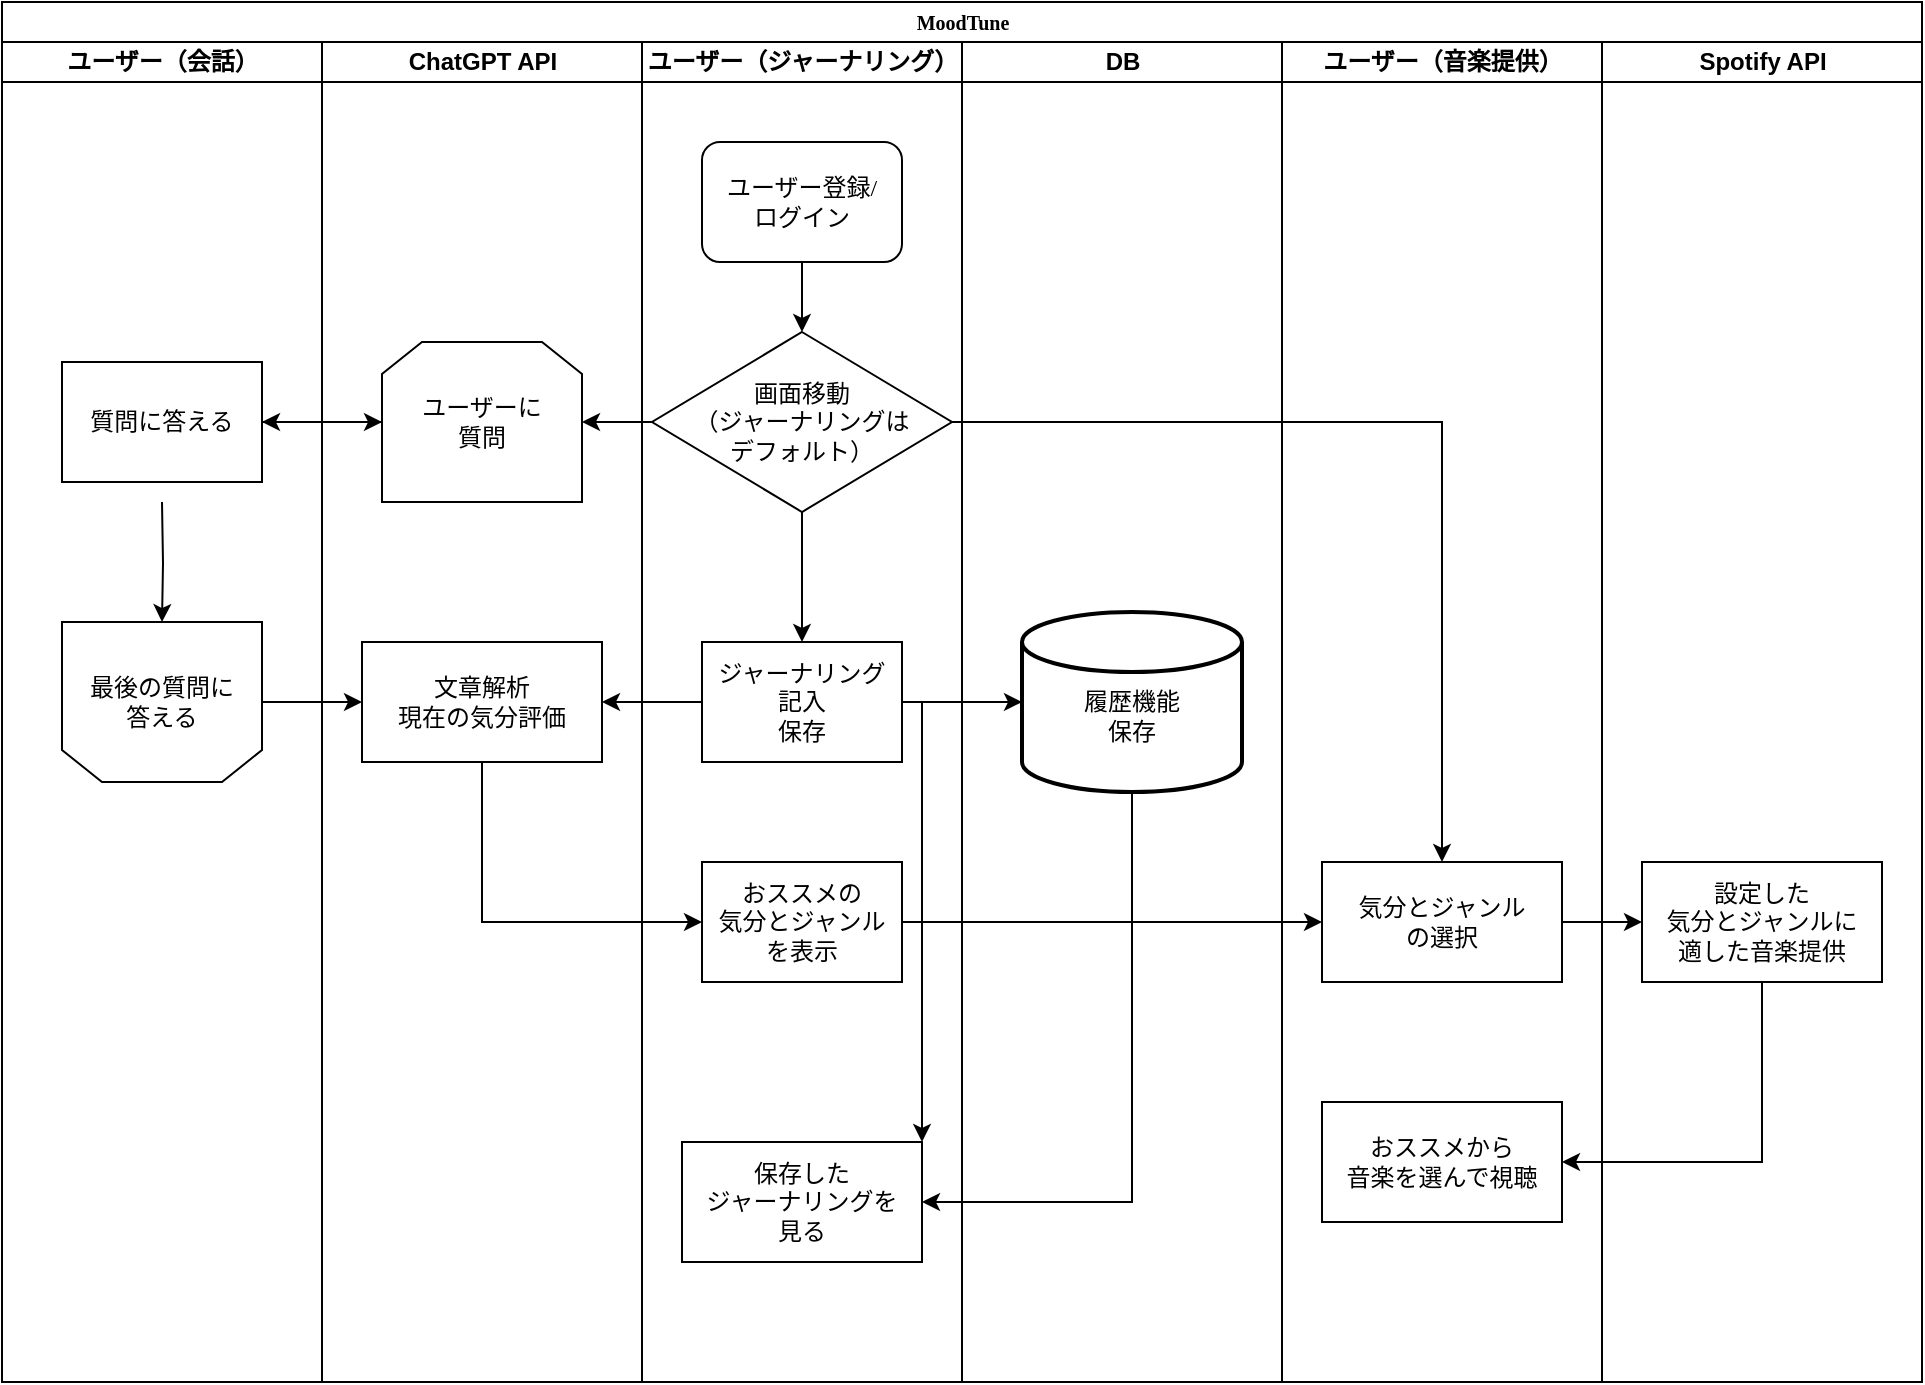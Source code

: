 <mxfile version="24.2.7" type="github">
  <diagram name="Page-1" id="74e2e168-ea6b-b213-b513-2b3c1d86103e">
    <mxGraphModel dx="1434" dy="780" grid="1" gridSize="10" guides="1" tooltips="1" connect="1" arrows="1" fold="1" page="1" pageScale="1" pageWidth="1100" pageHeight="850" background="none" math="0" shadow="0">
      <root>
        <mxCell id="0" />
        <mxCell id="1" parent="0" />
        <mxCell id="77e6c97f196da883-1" value="&lt;font style=&quot;font-size: 10px;&quot;&gt;MoodTune&lt;/font&gt;" style="swimlane;html=1;childLayout=stackLayout;startSize=20;rounded=0;shadow=0;labelBackgroundColor=none;strokeWidth=1;fontFamily=Verdana;fontSize=8;align=center;" parent="1" vertex="1">
          <mxGeometry x="70" y="40" width="960" height="690" as="geometry" />
        </mxCell>
        <mxCell id="77e6c97f196da883-2" value="ユーザー（会話）" style="swimlane;html=1;startSize=20;" parent="77e6c97f196da883-1" vertex="1">
          <mxGeometry y="20" width="160" height="670" as="geometry" />
        </mxCell>
        <mxCell id="cdU9Sef9xlhLWkmTLOWl-19" value="最後の質問に&lt;div&gt;答える&lt;/div&gt;" style="shape=loopLimit;whiteSpace=wrap;html=1;flipH=1;flipV=1;" parent="77e6c97f196da883-2" vertex="1">
          <mxGeometry x="30" y="290" width="100" height="80" as="geometry" />
        </mxCell>
        <mxCell id="cdU9Sef9xlhLWkmTLOWl-18" style="edgeStyle=orthogonalEdgeStyle;rounded=0;orthogonalLoop=1;jettySize=auto;html=1;exitX=0.5;exitY=1;exitDx=0;exitDy=0;" parent="77e6c97f196da883-2" target="cdU9Sef9xlhLWkmTLOWl-19" edge="1">
          <mxGeometry relative="1" as="geometry">
            <mxPoint x="80" y="290" as="targetPoint" />
            <mxPoint x="80" y="230" as="sourcePoint" />
          </mxGeometry>
        </mxCell>
        <mxCell id="cdU9Sef9xlhLWkmTLOWl-33" value="質問に答える" style="rounded=0;whiteSpace=wrap;html=1;" parent="77e6c97f196da883-2" vertex="1">
          <mxGeometry x="30" y="160" width="100" height="60" as="geometry" />
        </mxCell>
        <mxCell id="77e6c97f196da883-3" value="ChatGPT API" style="swimlane;html=1;startSize=20;" parent="77e6c97f196da883-1" vertex="1">
          <mxGeometry x="160" y="20" width="160" height="670" as="geometry" />
        </mxCell>
        <mxCell id="cdU9Sef9xlhLWkmTLOWl-11" value="ユーザーに&lt;div&gt;質問&lt;/div&gt;" style="shape=loopLimit;whiteSpace=wrap;html=1;" parent="77e6c97f196da883-3" vertex="1">
          <mxGeometry x="30" y="150" width="100" height="80" as="geometry" />
        </mxCell>
        <mxCell id="cdU9Sef9xlhLWkmTLOWl-16" value="" style="endArrow=classic;html=1;rounded=0;entryX=0;entryY=0.5;entryDx=0;entryDy=0;" parent="77e6c97f196da883-3" target="cdU9Sef9xlhLWkmTLOWl-11" edge="1">
          <mxGeometry width="50" height="50" relative="1" as="geometry">
            <mxPoint x="-30" y="190" as="sourcePoint" />
            <mxPoint x="20" y="140" as="targetPoint" />
          </mxGeometry>
        </mxCell>
        <mxCell id="cdU9Sef9xlhLWkmTLOWl-23" value="文章解析&lt;div&gt;現在の気分評価&lt;/div&gt;" style="rounded=0;whiteSpace=wrap;html=1;" parent="77e6c97f196da883-3" vertex="1">
          <mxGeometry x="20" y="300" width="120" height="60" as="geometry" />
        </mxCell>
        <mxCell id="77e6c97f196da883-4" value="ユーザー（ジャーナリング）" style="swimlane;html=1;startSize=20;" parent="77e6c97f196da883-1" vertex="1">
          <mxGeometry x="320" y="20" width="160" height="670" as="geometry" />
        </mxCell>
        <mxCell id="LaZB-A_bQYklIuyLhnLg-16" style="edgeStyle=orthogonalEdgeStyle;rounded=0;orthogonalLoop=1;jettySize=auto;html=1;exitX=0.5;exitY=1;exitDx=0;exitDy=0;entryX=0.5;entryY=0;entryDx=0;entryDy=0;" parent="77e6c97f196da883-4" source="77e6c97f196da883-13" target="LaZB-A_bQYklIuyLhnLg-5" edge="1">
          <mxGeometry relative="1" as="geometry" />
        </mxCell>
        <mxCell id="77e6c97f196da883-13" value="&lt;div&gt;&lt;font style=&quot;font-size: 12px;&quot;&gt;画面移動&lt;/font&gt;&lt;/div&gt;&lt;div&gt;&lt;font style=&quot;font-size: 12px;&quot;&gt;（&lt;/font&gt;&lt;span style=&quot;font-size: 12px; background-color: initial;&quot;&gt;ジャーナリングは&lt;/span&gt;&lt;/div&gt;&lt;div&gt;&lt;span style=&quot;font-size: 12px; background-color: initial;&quot;&gt;デフォルト）&lt;/span&gt;&lt;/div&gt;" style="rhombus;whiteSpace=wrap;html=1;rounded=0;shadow=0;labelBackgroundColor=none;strokeWidth=1;fontFamily=Verdana;fontSize=8;align=center;" parent="77e6c97f196da883-4" vertex="1">
          <mxGeometry x="5" y="145" width="150" height="90" as="geometry" />
        </mxCell>
        <mxCell id="LaZB-A_bQYklIuyLhnLg-15" style="edgeStyle=orthogonalEdgeStyle;rounded=0;orthogonalLoop=1;jettySize=auto;html=1;exitX=0.5;exitY=1;exitDx=0;exitDy=0;entryX=0.5;entryY=0;entryDx=0;entryDy=0;" parent="77e6c97f196da883-4" source="77e6c97f196da883-11" target="77e6c97f196da883-13" edge="1">
          <mxGeometry relative="1" as="geometry" />
        </mxCell>
        <mxCell id="77e6c97f196da883-11" value="&lt;div&gt;&lt;span style=&quot;font-size: 12px;&quot;&gt;ユーザー登録/&lt;/span&gt;&lt;/div&gt;&lt;span style=&quot;font-size: 12px;&quot;&gt;ログイン&lt;/span&gt;" style="rounded=1;whiteSpace=wrap;html=1;shadow=0;labelBackgroundColor=none;strokeWidth=1;fontFamily=Verdana;fontSize=8;align=center;" parent="77e6c97f196da883-4" vertex="1">
          <mxGeometry x="30" y="50" width="100" height="60" as="geometry" />
        </mxCell>
        <mxCell id="LaZB-A_bQYklIuyLhnLg-5" value="ジャーナリング&lt;div&gt;記入&lt;/div&gt;&lt;div&gt;保存&lt;/div&gt;" style="rounded=0;whiteSpace=wrap;html=1;" parent="77e6c97f196da883-4" vertex="1">
          <mxGeometry x="30" y="300" width="100" height="60" as="geometry" />
        </mxCell>
        <mxCell id="cdU9Sef9xlhLWkmTLOWl-8" value="おススメの&lt;div&gt;気分とジャンル&lt;/div&gt;&lt;div&gt;を表示&lt;/div&gt;" style="rounded=0;whiteSpace=wrap;html=1;" parent="77e6c97f196da883-4" vertex="1">
          <mxGeometry x="30" y="410" width="100" height="60" as="geometry" />
        </mxCell>
        <mxCell id="cdU9Sef9xlhLWkmTLOWl-31" value="保存した&lt;div&gt;ジャーナリングを&lt;/div&gt;&lt;div&gt;見る&lt;/div&gt;" style="rounded=0;whiteSpace=wrap;html=1;" parent="77e6c97f196da883-4" vertex="1">
          <mxGeometry x="20" y="550" width="120" height="60" as="geometry" />
        </mxCell>
        <mxCell id="cdU9Sef9xlhLWkmTLOWl-32" value="" style="endArrow=classic;html=1;rounded=0;entryX=1;entryY=0;entryDx=0;entryDy=0;" parent="77e6c97f196da883-4" target="cdU9Sef9xlhLWkmTLOWl-31" edge="1">
          <mxGeometry width="50" height="50" relative="1" as="geometry">
            <mxPoint x="130" y="330" as="sourcePoint" />
            <mxPoint x="190" y="320" as="targetPoint" />
            <Array as="points">
              <mxPoint x="140" y="330" />
              <mxPoint x="140" y="380" />
            </Array>
          </mxGeometry>
        </mxCell>
        <mxCell id="77e6c97f196da883-5" value="DB" style="swimlane;html=1;startSize=20;" parent="77e6c97f196da883-1" vertex="1">
          <mxGeometry x="480" y="20" width="160" height="670" as="geometry" />
        </mxCell>
        <mxCell id="cdU9Sef9xlhLWkmTLOWl-30" style="edgeStyle=orthogonalEdgeStyle;rounded=0;orthogonalLoop=1;jettySize=auto;html=1;exitX=0.5;exitY=1;exitDx=0;exitDy=0;exitPerimeter=0;" parent="77e6c97f196da883-5" source="LaZB-A_bQYklIuyLhnLg-8" edge="1">
          <mxGeometry relative="1" as="geometry">
            <mxPoint x="-20" y="580" as="targetPoint" />
            <Array as="points">
              <mxPoint x="85" y="580" />
            </Array>
          </mxGeometry>
        </mxCell>
        <mxCell id="LaZB-A_bQYklIuyLhnLg-8" value="&lt;div&gt;&lt;br&gt;&lt;/div&gt;履歴機能&lt;div&gt;保存&lt;/div&gt;" style="strokeWidth=2;html=1;shape=mxgraph.flowchart.database;whiteSpace=wrap;" parent="77e6c97f196da883-5" vertex="1">
          <mxGeometry x="30" y="285" width="110" height="90" as="geometry" />
        </mxCell>
        <mxCell id="77e6c97f196da883-6" value="ユーザー（音楽提供）" style="swimlane;html=1;startSize=20;" parent="77e6c97f196da883-1" vertex="1">
          <mxGeometry x="640" y="20" width="160" height="670" as="geometry" />
        </mxCell>
        <mxCell id="LaZB-A_bQYklIuyLhnLg-4" value="&lt;div&gt;&lt;span style=&quot;background-color: initial;&quot;&gt;気分とジャンル&lt;/span&gt;&lt;br&gt;&lt;/div&gt;&lt;div&gt;の選択&lt;/div&gt;" style="rounded=0;whiteSpace=wrap;html=1;" parent="77e6c97f196da883-6" vertex="1">
          <mxGeometry x="20" y="410" width="120" height="60" as="geometry" />
        </mxCell>
        <mxCell id="cdU9Sef9xlhLWkmTLOWl-28" value="おススメから&lt;div&gt;音楽を選んで視聴&lt;/div&gt;" style="rounded=0;whiteSpace=wrap;html=1;" parent="77e6c97f196da883-6" vertex="1">
          <mxGeometry x="20" y="530" width="120" height="60" as="geometry" />
        </mxCell>
        <mxCell id="77e6c97f196da883-7" value="Spotify API" style="swimlane;html=1;startSize=20;" parent="77e6c97f196da883-1" vertex="1">
          <mxGeometry x="800" y="20" width="160" height="670" as="geometry" />
        </mxCell>
        <mxCell id="cdU9Sef9xlhLWkmTLOWl-24" value="設定した&lt;div&gt;気分とジャンルに&lt;div&gt;適した音楽提供&lt;/div&gt;&lt;/div&gt;" style="rounded=0;whiteSpace=wrap;html=1;" parent="77e6c97f196da883-7" vertex="1">
          <mxGeometry x="20" y="410" width="120" height="60" as="geometry" />
        </mxCell>
        <mxCell id="LaZB-A_bQYklIuyLhnLg-10" style="edgeStyle=orthogonalEdgeStyle;rounded=0;orthogonalLoop=1;jettySize=auto;html=1;exitX=0;exitY=0.5;exitDx=0;exitDy=0;entryX=1;entryY=0.5;entryDx=0;entryDy=0;" parent="77e6c97f196da883-1" source="77e6c97f196da883-13" target="cdU9Sef9xlhLWkmTLOWl-11" edge="1">
          <mxGeometry relative="1" as="geometry">
            <mxPoint x="300" y="210" as="targetPoint" />
          </mxGeometry>
        </mxCell>
        <mxCell id="LaZB-A_bQYklIuyLhnLg-11" style="edgeStyle=orthogonalEdgeStyle;rounded=0;orthogonalLoop=1;jettySize=auto;html=1;exitX=1;exitY=0.5;exitDx=0;exitDy=0;" parent="77e6c97f196da883-1" source="77e6c97f196da883-13" target="LaZB-A_bQYklIuyLhnLg-4" edge="1">
          <mxGeometry relative="1" as="geometry" />
        </mxCell>
        <mxCell id="LaZB-A_bQYklIuyLhnLg-17" style="edgeStyle=orthogonalEdgeStyle;rounded=0;orthogonalLoop=1;jettySize=auto;html=1;exitX=1;exitY=0.5;exitDx=0;exitDy=0;entryX=0;entryY=0.5;entryDx=0;entryDy=0;entryPerimeter=0;" parent="77e6c97f196da883-1" source="LaZB-A_bQYklIuyLhnLg-5" target="LaZB-A_bQYklIuyLhnLg-8" edge="1">
          <mxGeometry relative="1" as="geometry" />
        </mxCell>
        <mxCell id="cdU9Sef9xlhLWkmTLOWl-3" value="" style="edgeStyle=orthogonalEdgeStyle;rounded=0;orthogonalLoop=1;jettySize=auto;html=1;" parent="77e6c97f196da883-1" source="LaZB-A_bQYklIuyLhnLg-5" edge="1">
          <mxGeometry relative="1" as="geometry">
            <mxPoint x="300" y="350" as="targetPoint" />
          </mxGeometry>
        </mxCell>
        <mxCell id="cdU9Sef9xlhLWkmTLOWl-9" value="" style="endArrow=classic;html=1;rounded=0;exitX=1;exitY=0.5;exitDx=0;exitDy=0;entryX=0;entryY=0.5;entryDx=0;entryDy=0;" parent="77e6c97f196da883-1" source="cdU9Sef9xlhLWkmTLOWl-8" target="LaZB-A_bQYklIuyLhnLg-4" edge="1">
          <mxGeometry width="50" height="50" relative="1" as="geometry">
            <mxPoint x="450" y="390" as="sourcePoint" />
            <mxPoint x="500" y="340" as="targetPoint" />
          </mxGeometry>
        </mxCell>
        <mxCell id="cdU9Sef9xlhLWkmTLOWl-14" value="" style="edgeStyle=orthogonalEdgeStyle;rounded=0;orthogonalLoop=1;jettySize=auto;html=1;" parent="77e6c97f196da883-1" source="cdU9Sef9xlhLWkmTLOWl-11" edge="1">
          <mxGeometry relative="1" as="geometry">
            <mxPoint x="130" y="210" as="targetPoint" />
          </mxGeometry>
        </mxCell>
        <mxCell id="cdU9Sef9xlhLWkmTLOWl-20" value="" style="endArrow=classic;html=1;rounded=0;exitX=1;exitY=0.5;exitDx=0;exitDy=0;entryX=0;entryY=0.5;entryDx=0;entryDy=0;" parent="77e6c97f196da883-1" source="cdU9Sef9xlhLWkmTLOWl-19" edge="1">
          <mxGeometry width="50" height="50" relative="1" as="geometry">
            <mxPoint x="460" y="390" as="sourcePoint" />
            <mxPoint x="180" y="350" as="targetPoint" />
            <Array as="points" />
          </mxGeometry>
        </mxCell>
        <mxCell id="cdU9Sef9xlhLWkmTLOWl-27" style="edgeStyle=orthogonalEdgeStyle;rounded=0;orthogonalLoop=1;jettySize=auto;html=1;exitX=0.5;exitY=1;exitDx=0;exitDy=0;entryX=1;entryY=0.5;entryDx=0;entryDy=0;" parent="77e6c97f196da883-1" source="cdU9Sef9xlhLWkmTLOWl-24" target="cdU9Sef9xlhLWkmTLOWl-28" edge="1">
          <mxGeometry relative="1" as="geometry">
            <mxPoint x="720" y="540" as="targetPoint" />
          </mxGeometry>
        </mxCell>
        <mxCell id="cdU9Sef9xlhLWkmTLOWl-26" style="edgeStyle=orthogonalEdgeStyle;rounded=0;orthogonalLoop=1;jettySize=auto;html=1;exitX=1;exitY=0.5;exitDx=0;exitDy=0;entryX=0;entryY=0.5;entryDx=0;entryDy=0;" parent="77e6c97f196da883-1" source="LaZB-A_bQYklIuyLhnLg-4" target="cdU9Sef9xlhLWkmTLOWl-24" edge="1">
          <mxGeometry relative="1" as="geometry" />
        </mxCell>
        <mxCell id="cdU9Sef9xlhLWkmTLOWl-7" value="" style="endArrow=classic;html=1;rounded=0;exitX=0.5;exitY=1;exitDx=0;exitDy=0;" parent="1" source="cdU9Sef9xlhLWkmTLOWl-23" edge="1">
          <mxGeometry width="50" height="50" relative="1" as="geometry">
            <mxPoint x="310" y="430" as="sourcePoint" />
            <mxPoint x="420" y="500" as="targetPoint" />
            <Array as="points">
              <mxPoint x="310" y="500" />
            </Array>
          </mxGeometry>
        </mxCell>
      </root>
    </mxGraphModel>
  </diagram>
</mxfile>
